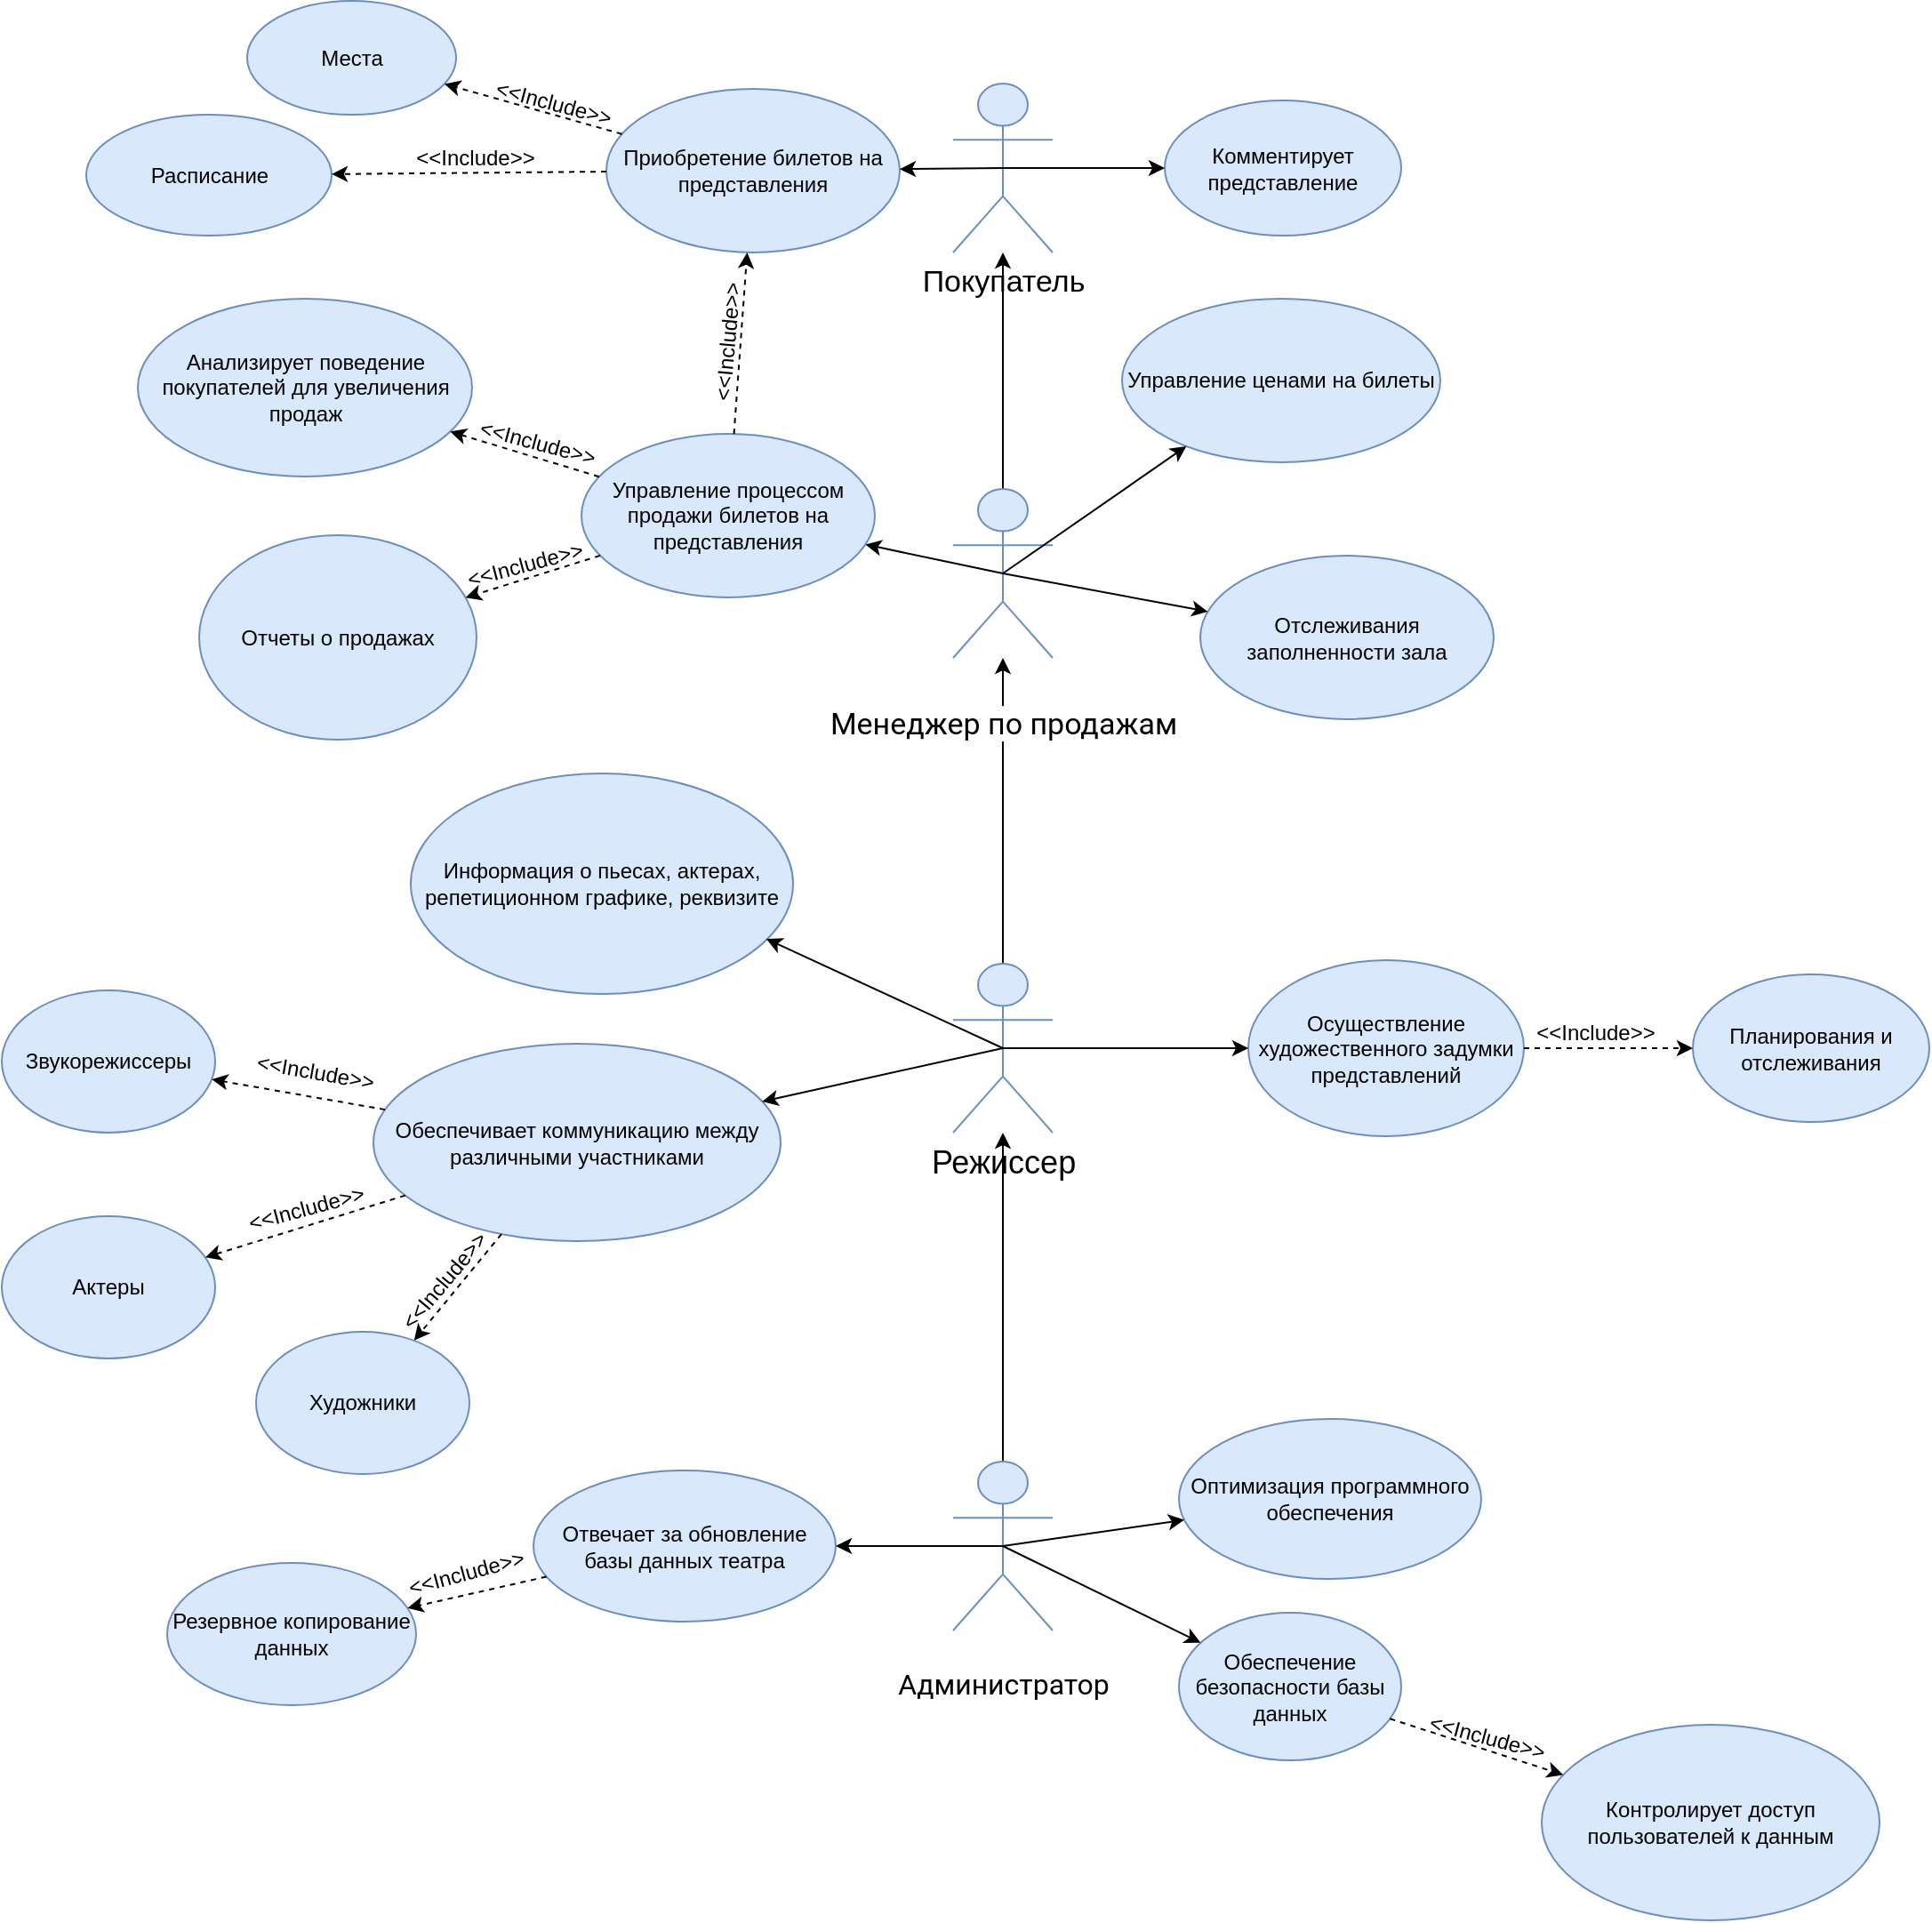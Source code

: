 <mxfile version="22.1.8" type="device">
  <diagram name="Страница — 1" id="JzbT3yrNelol7UxY1adC">
    <mxGraphModel dx="1834" dy="1191" grid="0" gridSize="10" guides="1" tooltips="1" connect="1" arrows="1" fold="1" page="0" pageScale="1" pageWidth="827" pageHeight="1169" math="0" shadow="0">
      <root>
        <mxCell id="0" />
        <mxCell id="1" parent="0" />
        <mxCell id="wQINdJE-mP2ufMY2KP_g-28" style="edgeStyle=orthogonalEdgeStyle;rounded=0;orthogonalLoop=1;jettySize=auto;html=1;" parent="1" source="wQINdJE-mP2ufMY2KP_g-1" target="wQINdJE-mP2ufMY2KP_g-26" edge="1">
          <mxGeometry relative="1" as="geometry">
            <mxPoint x="425" y="495" as="targetPoint" />
          </mxGeometry>
        </mxCell>
        <mxCell id="wQINdJE-mP2ufMY2KP_g-1" value="&#xa;&lt;span style=&quot;color: rgb(0, 0, 0); font-family: Roboto, -apple-system, BlinkMacSystemFont, &amp;quot;Apple Color Emoji&amp;quot;, &amp;quot;Segoe UI&amp;quot;, Oxygen, Ubuntu, Cantarell, &amp;quot;Fira Sans&amp;quot;, &amp;quot;Droid Sans&amp;quot;, &amp;quot;Helvetica Neue&amp;quot;, sans-serif; font-size: 16px; font-style: normal; font-variant-ligatures: normal; font-variant-caps: normal; font-weight: 400; letter-spacing: normal; orphans: 2; text-align: start; text-indent: 0px; text-transform: none; widows: 2; word-spacing: 0px; -webkit-text-stroke-width: 0px; background-color: rgb(255, 255, 255); text-decoration-thickness: initial; text-decoration-style: initial; text-decoration-color: initial; float: none; display: inline !important;&quot;&gt;Администратор&lt;/span&gt;&#xa;&#xa;" style="shape=umlActor;verticalLabelPosition=bottom;verticalAlign=top;html=1;outlineConnect=0;fillColor=#dae8fc;strokeColor=#6c8ebf;" parent="1" vertex="1">
          <mxGeometry x="397" y="638" width="56" height="95" as="geometry" />
        </mxCell>
        <mxCell id="wQINdJE-mP2ufMY2KP_g-2" value="Отвечает за обновление базы данных театра" style="ellipse;whiteSpace=wrap;html=1;fillColor=#dae8fc;strokeColor=#6c8ebf;" parent="1" vertex="1">
          <mxGeometry x="161" y="643" width="170" height="85" as="geometry" />
        </mxCell>
        <mxCell id="wQINdJE-mP2ufMY2KP_g-3" value="Резервное копирование данных" style="ellipse;whiteSpace=wrap;html=1;fillColor=#dae8fc;strokeColor=#6c8ebf;" parent="1" vertex="1">
          <mxGeometry x="-45" y="695" width="140" height="80" as="geometry" />
        </mxCell>
        <mxCell id="wQINdJE-mP2ufMY2KP_g-4" value="Обеспечение безопасности базы данных" style="ellipse;whiteSpace=wrap;html=1;fillColor=#dae8fc;strokeColor=#6c8ebf;" parent="1" vertex="1">
          <mxGeometry x="524" y="723" width="125" height="83" as="geometry" />
        </mxCell>
        <mxCell id="wQINdJE-mP2ufMY2KP_g-5" value="Оптимизация программного обеспечения" style="ellipse;whiteSpace=wrap;html=1;fillColor=#dae8fc;strokeColor=#6c8ebf;" parent="1" vertex="1">
          <mxGeometry x="524" y="614" width="170" height="90" as="geometry" />
        </mxCell>
        <mxCell id="wQINdJE-mP2ufMY2KP_g-7" value="Контролирует доступ пользователей к данным" style="ellipse;whiteSpace=wrap;html=1;fillColor=#dae8fc;strokeColor=#6c8ebf;" parent="1" vertex="1">
          <mxGeometry x="728" y="786" width="190" height="110" as="geometry" />
        </mxCell>
        <mxCell id="wQINdJE-mP2ufMY2KP_g-11" value="" style="endArrow=classic;html=1;rounded=0;exitX=0.5;exitY=0.5;exitDx=0;exitDy=0;exitPerimeter=0;" parent="1" source="wQINdJE-mP2ufMY2KP_g-1" target="wQINdJE-mP2ufMY2KP_g-4" edge="1">
          <mxGeometry width="50" height="50" relative="1" as="geometry">
            <mxPoint x="439" y="689" as="sourcePoint" />
            <mxPoint x="569" y="719" as="targetPoint" />
          </mxGeometry>
        </mxCell>
        <mxCell id="wQINdJE-mP2ufMY2KP_g-12" value="" style="endArrow=classic;html=1;rounded=0;exitX=0.5;exitY=0.5;exitDx=0;exitDy=0;exitPerimeter=0;" parent="1" source="wQINdJE-mP2ufMY2KP_g-1" target="wQINdJE-mP2ufMY2KP_g-5" edge="1">
          <mxGeometry width="50" height="50" relative="1" as="geometry">
            <mxPoint x="438" y="684.05" as="sourcePoint" />
            <mxPoint x="621.944" y="645.003" as="targetPoint" />
          </mxGeometry>
        </mxCell>
        <mxCell id="wQINdJE-mP2ufMY2KP_g-13" value="" style="endArrow=classic;html=1;rounded=0;entryX=1;entryY=0.5;entryDx=0;entryDy=0;exitX=0.5;exitY=0.5;exitDx=0;exitDy=0;exitPerimeter=0;" parent="1" source="wQINdJE-mP2ufMY2KP_g-1" target="wQINdJE-mP2ufMY2KP_g-2" edge="1">
          <mxGeometry width="50" height="50" relative="1" as="geometry">
            <mxPoint x="387" y="681" as="sourcePoint" />
            <mxPoint x="437" y="685" as="targetPoint" />
          </mxGeometry>
        </mxCell>
        <mxCell id="wQINdJE-mP2ufMY2KP_g-17" value="" style="endArrow=classic;html=1;rounded=0;dashed=1;" parent="1" source="wQINdJE-mP2ufMY2KP_g-2" target="wQINdJE-mP2ufMY2KP_g-3" edge="1">
          <mxGeometry width="50" height="50" relative="1" as="geometry">
            <mxPoint x="387" y="735" as="sourcePoint" />
            <mxPoint x="437" y="685" as="targetPoint" />
          </mxGeometry>
        </mxCell>
        <mxCell id="wQINdJE-mP2ufMY2KP_g-19" value="" style="endArrow=classic;html=1;rounded=0;dashed=1;" parent="1" source="wQINdJE-mP2ufMY2KP_g-4" target="wQINdJE-mP2ufMY2KP_g-7" edge="1">
          <mxGeometry width="50" height="50" relative="1" as="geometry">
            <mxPoint x="387" y="735" as="sourcePoint" />
            <mxPoint x="437" y="685" as="targetPoint" />
          </mxGeometry>
        </mxCell>
        <mxCell id="wQINdJE-mP2ufMY2KP_g-20" value="&amp;lt;&amp;lt;Include&amp;gt;&amp;gt;" style="text;html=1;align=center;verticalAlign=middle;resizable=0;points=[];autosize=1;strokeColor=none;fillColor=none;rotation=-15;" parent="1" vertex="1">
          <mxGeometry x="80" y="688" width="85" height="26" as="geometry" />
        </mxCell>
        <mxCell id="wQINdJE-mP2ufMY2KP_g-21" value="&amp;lt;&amp;lt;Include&amp;gt;&amp;gt;" style="text;html=1;align=center;verticalAlign=middle;resizable=0;points=[];autosize=1;strokeColor=none;fillColor=none;rotation=15;" parent="1" vertex="1">
          <mxGeometry x="654" y="780" width="85" height="26" as="geometry" />
        </mxCell>
        <mxCell id="wQINdJE-mP2ufMY2KP_g-59" style="edgeStyle=orthogonalEdgeStyle;rounded=0;orthogonalLoop=1;jettySize=auto;html=1;" parent="1" source="wQINdJE-mP2ufMY2KP_g-26" target="wQINdJE-mP2ufMY2KP_g-51" edge="1">
          <mxGeometry relative="1" as="geometry">
            <mxPoint x="425" y="239" as="targetPoint" />
          </mxGeometry>
        </mxCell>
        <mxCell id="wQINdJE-mP2ufMY2KP_g-26" value="&lt;font style=&quot;font-size: 18px;&quot;&gt;Режиссер&lt;/font&gt;" style="shape=umlActor;verticalLabelPosition=bottom;verticalAlign=top;html=1;outlineConnect=0;fillColor=#dae8fc;strokeColor=#6c8ebf;" parent="1" vertex="1">
          <mxGeometry x="397" y="358" width="56" height="95" as="geometry" />
        </mxCell>
        <mxCell id="wQINdJE-mP2ufMY2KP_g-29" value="Осуществление художественного задумки представлений" style="ellipse;whiteSpace=wrap;html=1;fillColor=#dae8fc;strokeColor=#6c8ebf;" parent="1" vertex="1">
          <mxGeometry x="563" y="356" width="155" height="99" as="geometry" />
        </mxCell>
        <mxCell id="wQINdJE-mP2ufMY2KP_g-30" value="Обеспечивает коммуникацию между различными участниками" style="ellipse;whiteSpace=wrap;html=1;fillColor=#dae8fc;strokeColor=#6c8ebf;" parent="1" vertex="1">
          <mxGeometry x="71" y="403" width="229" height="111" as="geometry" />
        </mxCell>
        <mxCell id="wQINdJE-mP2ufMY2KP_g-32" value="Информация о пьесах, актерах, репетиционном графике, реквизите" style="ellipse;whiteSpace=wrap;html=1;fillColor=#dae8fc;strokeColor=#6c8ebf;" parent="1" vertex="1">
          <mxGeometry x="92" y="251" width="215" height="124" as="geometry" />
        </mxCell>
        <mxCell id="wQINdJE-mP2ufMY2KP_g-33" value="Художники" style="ellipse;whiteSpace=wrap;html=1;fillColor=#dae8fc;strokeColor=#6c8ebf;" parent="1" vertex="1">
          <mxGeometry x="5" y="565" width="120" height="80" as="geometry" />
        </mxCell>
        <mxCell id="wQINdJE-mP2ufMY2KP_g-34" value="Актеры" style="ellipse;whiteSpace=wrap;html=1;fillColor=#dae8fc;strokeColor=#6c8ebf;" parent="1" vertex="1">
          <mxGeometry x="-138" y="500" width="120" height="80" as="geometry" />
        </mxCell>
        <mxCell id="wQINdJE-mP2ufMY2KP_g-35" value="Планирования и отслеживания" style="ellipse;whiteSpace=wrap;html=1;fillColor=#dae8fc;strokeColor=#6c8ebf;" parent="1" vertex="1">
          <mxGeometry x="813" y="364" width="133" height="83" as="geometry" />
        </mxCell>
        <mxCell id="wQINdJE-mP2ufMY2KP_g-36" value="Звукорежиссеры" style="ellipse;whiteSpace=wrap;html=1;fillColor=#dae8fc;strokeColor=#6c8ebf;" parent="1" vertex="1">
          <mxGeometry x="-138" y="373" width="120" height="80" as="geometry" />
        </mxCell>
        <mxCell id="wQINdJE-mP2ufMY2KP_g-37" value="" style="endArrow=classic;html=1;rounded=0;entryX=0.93;entryY=0.75;entryDx=0;entryDy=0;entryPerimeter=0;exitX=0.5;exitY=0.5;exitDx=0;exitDy=0;exitPerimeter=0;" parent="1" source="wQINdJE-mP2ufMY2KP_g-26" target="wQINdJE-mP2ufMY2KP_g-32" edge="1">
          <mxGeometry width="50" height="50" relative="1" as="geometry">
            <mxPoint x="389" y="376" as="sourcePoint" />
            <mxPoint x="437" y="385" as="targetPoint" />
          </mxGeometry>
        </mxCell>
        <mxCell id="wQINdJE-mP2ufMY2KP_g-38" value="" style="endArrow=classic;html=1;rounded=0;exitX=0.5;exitY=0.5;exitDx=0;exitDy=0;exitPerimeter=0;" parent="1" source="wQINdJE-mP2ufMY2KP_g-26" target="wQINdJE-mP2ufMY2KP_g-30" edge="1">
          <mxGeometry width="50" height="50" relative="1" as="geometry">
            <mxPoint x="387" y="435" as="sourcePoint" />
            <mxPoint x="437" y="385" as="targetPoint" />
          </mxGeometry>
        </mxCell>
        <mxCell id="wQINdJE-mP2ufMY2KP_g-39" value="" style="endArrow=classic;html=1;rounded=0;exitX=0.5;exitY=0.5;exitDx=0;exitDy=0;exitPerimeter=0;" parent="1" source="wQINdJE-mP2ufMY2KP_g-26" target="wQINdJE-mP2ufMY2KP_g-29" edge="1">
          <mxGeometry width="50" height="50" relative="1" as="geometry">
            <mxPoint x="453" y="406" as="sourcePoint" />
            <mxPoint x="437" y="385" as="targetPoint" />
          </mxGeometry>
        </mxCell>
        <mxCell id="wQINdJE-mP2ufMY2KP_g-41" value="" style="endArrow=classic;html=1;rounded=0;dashed=1;" parent="1" source="wQINdJE-mP2ufMY2KP_g-29" target="wQINdJE-mP2ufMY2KP_g-35" edge="1">
          <mxGeometry width="50" height="50" relative="1" as="geometry">
            <mxPoint x="387" y="435" as="sourcePoint" />
            <mxPoint x="437" y="385" as="targetPoint" />
          </mxGeometry>
        </mxCell>
        <mxCell id="wQINdJE-mP2ufMY2KP_g-42" value="" style="endArrow=classic;html=1;rounded=0;dashed=1;" parent="1" source="wQINdJE-mP2ufMY2KP_g-30" target="wQINdJE-mP2ufMY2KP_g-36" edge="1">
          <mxGeometry width="50" height="50" relative="1" as="geometry">
            <mxPoint x="387" y="435" as="sourcePoint" />
            <mxPoint x="437" y="385" as="targetPoint" />
          </mxGeometry>
        </mxCell>
        <mxCell id="wQINdJE-mP2ufMY2KP_g-43" value="" style="endArrow=classic;html=1;rounded=0;dashed=1;" parent="1" source="wQINdJE-mP2ufMY2KP_g-30" target="wQINdJE-mP2ufMY2KP_g-34" edge="1">
          <mxGeometry width="50" height="50" relative="1" as="geometry">
            <mxPoint x="387" y="435" as="sourcePoint" />
            <mxPoint x="437" y="385" as="targetPoint" />
          </mxGeometry>
        </mxCell>
        <mxCell id="wQINdJE-mP2ufMY2KP_g-44" value="" style="endArrow=classic;html=1;rounded=0;dashed=1;" parent="1" source="wQINdJE-mP2ufMY2KP_g-30" target="wQINdJE-mP2ufMY2KP_g-33" edge="1">
          <mxGeometry width="50" height="50" relative="1" as="geometry">
            <mxPoint x="387" y="435" as="sourcePoint" />
            <mxPoint x="437" y="385" as="targetPoint" />
          </mxGeometry>
        </mxCell>
        <mxCell id="wQINdJE-mP2ufMY2KP_g-45" value="&amp;lt;&amp;lt;Include&amp;gt;&amp;gt;" style="text;html=1;align=center;verticalAlign=middle;resizable=0;points=[];autosize=1;strokeColor=none;fillColor=none;rotation=-15;" parent="1" vertex="1">
          <mxGeometry x="-10" y="483" width="85" height="26" as="geometry" />
        </mxCell>
        <mxCell id="wQINdJE-mP2ufMY2KP_g-47" value="&amp;lt;&amp;lt;Include&amp;gt;&amp;gt;" style="text;html=1;align=center;verticalAlign=middle;resizable=0;points=[];autosize=1;strokeColor=none;fillColor=none;rotation=-50;" parent="1" vertex="1">
          <mxGeometry x="68" y="524" width="85" height="26" as="geometry" />
        </mxCell>
        <mxCell id="wQINdJE-mP2ufMY2KP_g-48" value="&amp;lt;&amp;lt;Include&amp;gt;&amp;gt;" style="text;html=1;align=center;verticalAlign=middle;resizable=0;points=[];autosize=1;strokeColor=none;fillColor=none;rotation=10;" parent="1" vertex="1">
          <mxGeometry x="-5" y="406" width="85" height="26" as="geometry" />
        </mxCell>
        <mxCell id="wQINdJE-mP2ufMY2KP_g-49" value="&amp;lt;&amp;lt;Include&amp;gt;&amp;gt;" style="text;html=1;align=center;verticalAlign=middle;resizable=0;points=[];autosize=1;strokeColor=none;fillColor=none;rotation=0;" parent="1" vertex="1">
          <mxGeometry x="715" y="384" width="85" height="26" as="geometry" />
        </mxCell>
        <mxCell id="wQINdJE-mP2ufMY2KP_g-80" style="edgeStyle=orthogonalEdgeStyle;rounded=0;orthogonalLoop=1;jettySize=auto;html=1;" parent="1" source="wQINdJE-mP2ufMY2KP_g-51" target="wQINdJE-mP2ufMY2KP_g-78" edge="1">
          <mxGeometry relative="1" as="geometry">
            <mxPoint x="425" y="-10" as="targetPoint" />
          </mxGeometry>
        </mxCell>
        <mxCell id="wQINdJE-mP2ufMY2KP_g-51" value="&lt;font style=&quot;font-size: 17px;&quot;&gt;&lt;br&gt;&lt;span style=&quot;color: rgb(0, 0, 0); font-family: Roboto, -apple-system, BlinkMacSystemFont, &amp;quot;Apple Color Emoji&amp;quot;, &amp;quot;Segoe UI&amp;quot;, Oxygen, Ubuntu, Cantarell, &amp;quot;Fira Sans&amp;quot;, &amp;quot;Droid Sans&amp;quot;, &amp;quot;Helvetica Neue&amp;quot;, sans-serif; font-style: normal; font-variant-ligatures: normal; font-variant-caps: normal; font-weight: 400; letter-spacing: normal; orphans: 2; text-align: start; text-indent: 0px; text-transform: none; widows: 2; word-spacing: 0px; -webkit-text-stroke-width: 0px; background-color: rgb(255, 255, 255); text-decoration-thickness: initial; text-decoration-style: initial; text-decoration-color: initial; float: none; display: inline !important;&quot;&gt;Менеджер по продажам&lt;/span&gt;&lt;br&gt;&lt;/font&gt;" style="shape=umlActor;verticalLabelPosition=bottom;verticalAlign=top;html=1;outlineConnect=0;fillColor=#dae8fc;strokeColor=#6c8ebf;" parent="1" vertex="1">
          <mxGeometry x="397" y="91" width="56" height="95" as="geometry" />
        </mxCell>
        <mxCell id="wQINdJE-mP2ufMY2KP_g-52" value="Управление процессом продажи билетов на представления" style="ellipse;whiteSpace=wrap;html=1;fillColor=#dae8fc;strokeColor=#6c8ebf;" parent="1" vertex="1">
          <mxGeometry x="188" y="60" width="165" height="92" as="geometry" />
        </mxCell>
        <mxCell id="wQINdJE-mP2ufMY2KP_g-53" value="Управление ценами на билеты" style="ellipse;whiteSpace=wrap;html=1;fillColor=#dae8fc;strokeColor=#6c8ebf;" parent="1" vertex="1">
          <mxGeometry x="492" y="-16" width="179" height="92" as="geometry" />
        </mxCell>
        <mxCell id="wQINdJE-mP2ufMY2KP_g-54" value="Анализирует поведение покупателей для увеличения продаж" style="ellipse;whiteSpace=wrap;html=1;fillColor=#dae8fc;strokeColor=#6c8ebf;" parent="1" vertex="1">
          <mxGeometry x="-61.5" y="-16" width="188" height="100" as="geometry" />
        </mxCell>
        <mxCell id="wQINdJE-mP2ufMY2KP_g-55" value="Отчеты о продажах" style="ellipse;whiteSpace=wrap;html=1;fillColor=#dae8fc;strokeColor=#6c8ebf;" parent="1" vertex="1">
          <mxGeometry x="-27" y="117" width="156" height="115" as="geometry" />
        </mxCell>
        <mxCell id="wQINdJE-mP2ufMY2KP_g-56" value="Места" style="ellipse;whiteSpace=wrap;html=1;fillColor=#dae8fc;strokeColor=#6c8ebf;" parent="1" vertex="1">
          <mxGeometry y="-183.5" width="117.5" height="64" as="geometry" />
        </mxCell>
        <mxCell id="wQINdJE-mP2ufMY2KP_g-57" value="Отслеживания заполненности зала" style="ellipse;whiteSpace=wrap;html=1;fillColor=#dae8fc;strokeColor=#6c8ebf;" parent="1" vertex="1">
          <mxGeometry x="536" y="128.5" width="165" height="92" as="geometry" />
        </mxCell>
        <mxCell id="wQINdJE-mP2ufMY2KP_g-60" value="" style="endArrow=classic;html=1;rounded=0;exitX=0.5;exitY=0.5;exitDx=0;exitDy=0;exitPerimeter=0;" parent="1" source="wQINdJE-mP2ufMY2KP_g-51" target="wQINdJE-mP2ufMY2KP_g-57" edge="1">
          <mxGeometry width="50" height="50" relative="1" as="geometry">
            <mxPoint x="498" y="160" as="sourcePoint" />
            <mxPoint x="548" y="110" as="targetPoint" />
          </mxGeometry>
        </mxCell>
        <mxCell id="wQINdJE-mP2ufMY2KP_g-61" value="" style="endArrow=classic;html=1;rounded=0;exitX=0.5;exitY=0.5;exitDx=0;exitDy=0;exitPerimeter=0;" parent="1" source="wQINdJE-mP2ufMY2KP_g-51" target="wQINdJE-mP2ufMY2KP_g-53" edge="1">
          <mxGeometry width="50" height="50" relative="1" as="geometry">
            <mxPoint x="461" y="125" as="sourcePoint" />
            <mxPoint x="548" y="110" as="targetPoint" />
          </mxGeometry>
        </mxCell>
        <mxCell id="wQINdJE-mP2ufMY2KP_g-62" value="" style="endArrow=classic;html=1;rounded=0;exitX=0.5;exitY=0.5;exitDx=0;exitDy=0;exitPerimeter=0;" parent="1" source="wQINdJE-mP2ufMY2KP_g-51" target="wQINdJE-mP2ufMY2KP_g-52" edge="1">
          <mxGeometry width="50" height="50" relative="1" as="geometry">
            <mxPoint x="402" y="142" as="sourcePoint" />
            <mxPoint x="548" y="110" as="targetPoint" />
          </mxGeometry>
        </mxCell>
        <mxCell id="wQINdJE-mP2ufMY2KP_g-63" value="" style="endArrow=classic;html=1;rounded=0;dashed=1;" parent="1" source="wQINdJE-mP2ufMY2KP_g-52" target="wQINdJE-mP2ufMY2KP_g-54" edge="1">
          <mxGeometry width="50" height="50" relative="1" as="geometry">
            <mxPoint x="498" y="160" as="sourcePoint" />
            <mxPoint x="548" y="110" as="targetPoint" />
          </mxGeometry>
        </mxCell>
        <mxCell id="wQINdJE-mP2ufMY2KP_g-64" value="" style="endArrow=classic;html=1;rounded=0;dashed=1;" parent="1" source="wQINdJE-mP2ufMY2KP_g-52" target="wQINdJE-mP2ufMY2KP_g-55" edge="1">
          <mxGeometry width="50" height="50" relative="1" as="geometry">
            <mxPoint x="498" y="160" as="sourcePoint" />
            <mxPoint x="548" y="110" as="targetPoint" />
          </mxGeometry>
        </mxCell>
        <mxCell id="wQINdJE-mP2ufMY2KP_g-67" value="Расписание" style="ellipse;whiteSpace=wrap;html=1;fillColor=#dae8fc;strokeColor=#6c8ebf;" parent="1" vertex="1">
          <mxGeometry x="-90.5" y="-119.5" width="138" height="68" as="geometry" />
        </mxCell>
        <mxCell id="wQINdJE-mP2ufMY2KP_g-68" value="Приобретение&amp;nbsp;билетов на представления" style="ellipse;whiteSpace=wrap;html=1;fillColor=#dae8fc;strokeColor=#6c8ebf;" parent="1" vertex="1">
          <mxGeometry x="202" y="-134" width="165" height="92" as="geometry" />
        </mxCell>
        <mxCell id="wQINdJE-mP2ufMY2KP_g-69" value="Комментирует представление" style="ellipse;whiteSpace=wrap;html=1;fillColor=#dae8fc;strokeColor=#6c8ebf;" parent="1" vertex="1">
          <mxGeometry x="516" y="-127.5" width="133" height="76" as="geometry" />
        </mxCell>
        <mxCell id="wQINdJE-mP2ufMY2KP_g-72" value="&amp;lt;&amp;lt;Include&amp;gt;&amp;gt;" style="text;html=1;align=center;verticalAlign=middle;resizable=0;points=[];autosize=1;strokeColor=none;fillColor=none;rotation=15;" parent="1" vertex="1">
          <mxGeometry x="120" y="52" width="85" height="26" as="geometry" />
        </mxCell>
        <mxCell id="wQINdJE-mP2ufMY2KP_g-73" value="&amp;lt;&amp;lt;Include&amp;gt;&amp;gt;" style="text;html=1;align=center;verticalAlign=middle;resizable=0;points=[];autosize=1;strokeColor=none;fillColor=none;rotation=-15;" parent="1" vertex="1">
          <mxGeometry x="113" y="121" width="85" height="26" as="geometry" />
        </mxCell>
        <mxCell id="wQINdJE-mP2ufMY2KP_g-78" value="&lt;font style=&quot;font-size: 17px;&quot;&gt;Покупатель&lt;br&gt;&lt;/font&gt;" style="shape=umlActor;verticalLabelPosition=bottom;verticalAlign=top;html=1;outlineConnect=0;fillColor=#dae8fc;strokeColor=#6c8ebf;" parent="1" vertex="1">
          <mxGeometry x="397" y="-137" width="56" height="95" as="geometry" />
        </mxCell>
        <mxCell id="wQINdJE-mP2ufMY2KP_g-83" value="" style="endArrow=classic;html=1;rounded=0;entryX=0;entryY=0.5;entryDx=0;entryDy=0;exitX=0.5;exitY=0.5;exitDx=0;exitDy=0;exitPerimeter=0;" parent="1" source="wQINdJE-mP2ufMY2KP_g-78" target="wQINdJE-mP2ufMY2KP_g-69" edge="1">
          <mxGeometry width="50" height="50" relative="1" as="geometry">
            <mxPoint x="232" y="-111" as="sourcePoint" />
            <mxPoint x="282" y="-161" as="targetPoint" />
          </mxGeometry>
        </mxCell>
        <mxCell id="wQINdJE-mP2ufMY2KP_g-86" value="" style="endArrow=classic;html=1;rounded=0;exitX=0.5;exitY=0.5;exitDx=0;exitDy=0;exitPerimeter=0;" parent="1" source="wQINdJE-mP2ufMY2KP_g-78" target="wQINdJE-mP2ufMY2KP_g-68" edge="1">
          <mxGeometry width="50" height="50" relative="1" as="geometry">
            <mxPoint x="232" y="-111" as="sourcePoint" />
            <mxPoint x="282" y="-161" as="targetPoint" />
          </mxGeometry>
        </mxCell>
        <mxCell id="wQINdJE-mP2ufMY2KP_g-88" value="" style="endArrow=classic;html=1;rounded=0;dashed=1;" parent="1" source="wQINdJE-mP2ufMY2KP_g-68" target="wQINdJE-mP2ufMY2KP_g-56" edge="1">
          <mxGeometry width="50" height="50" relative="1" as="geometry">
            <mxPoint x="-19.831" y="-177.039" as="sourcePoint" />
            <mxPoint x="282" y="-161" as="targetPoint" />
          </mxGeometry>
        </mxCell>
        <mxCell id="wQINdJE-mP2ufMY2KP_g-89" value="" style="endArrow=classic;html=1;rounded=0;dashed=1;" parent="1" source="wQINdJE-mP2ufMY2KP_g-68" target="wQINdJE-mP2ufMY2KP_g-67" edge="1">
          <mxGeometry width="50" height="50" relative="1" as="geometry">
            <mxPoint x="-26.058" y="-137.606" as="sourcePoint" />
            <mxPoint x="282" y="-161" as="targetPoint" />
          </mxGeometry>
        </mxCell>
        <mxCell id="wQINdJE-mP2ufMY2KP_g-91" value="&amp;lt;&amp;lt;Include&amp;gt;&amp;gt;" style="text;html=1;align=center;verticalAlign=middle;resizable=0;points=[];autosize=1;strokeColor=none;fillColor=none;rotation=0;" parent="1" vertex="1">
          <mxGeometry x="85" y="-108" width="85" height="26" as="geometry" />
        </mxCell>
        <mxCell id="wQINdJE-mP2ufMY2KP_g-95" value="&amp;lt;&amp;lt;Include&amp;gt;&amp;gt;" style="text;html=1;align=center;verticalAlign=middle;resizable=0;points=[];autosize=1;strokeColor=none;fillColor=none;rotation=15;" parent="1" vertex="1">
          <mxGeometry x="129" y="-139" width="85" height="26" as="geometry" />
        </mxCell>
        <mxCell id="MfvoKgx7lpOTFf3PsGmq-3" value="" style="endArrow=classic;html=1;rounded=0;dashed=1;" parent="1" source="wQINdJE-mP2ufMY2KP_g-52" target="wQINdJE-mP2ufMY2KP_g-68" edge="1">
          <mxGeometry width="50" height="50" relative="1" as="geometry">
            <mxPoint x="324" y="10" as="sourcePoint" />
            <mxPoint x="-32" y="364" as="targetPoint" />
          </mxGeometry>
        </mxCell>
        <mxCell id="MfvoKgx7lpOTFf3PsGmq-4" value="&amp;lt;&amp;lt;Include&amp;gt;&amp;gt;" style="text;html=1;align=center;verticalAlign=middle;resizable=0;points=[];autosize=1;strokeColor=none;fillColor=none;rotation=-85;" parent="1" vertex="1">
          <mxGeometry x="228" y="-4" width="85" height="26" as="geometry" />
        </mxCell>
      </root>
    </mxGraphModel>
  </diagram>
</mxfile>
